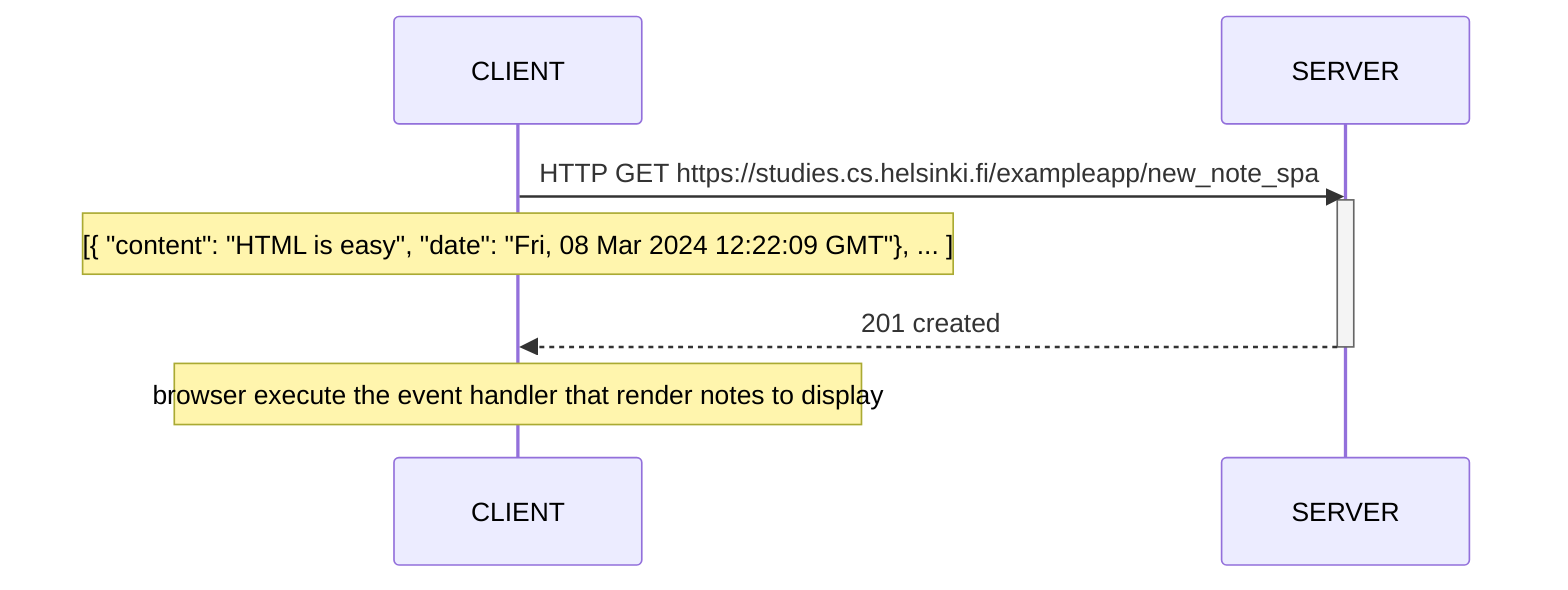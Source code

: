 sequenceDiagram
    participant CLIENT
    participant SERVER
CLIENT->>SERVER : HTTP GET https://studies.cs.helsinki.fi/exampleapp/new_note_spa
activate SERVER
Note over CLIENT : [{ "content": "HTML is easy", "date": "Fri, 08 Mar 2024 12:22:09 GMT"}, ... ]
SERVER-->>CLIENT : 201 created
deactivate SERVER

Note over CLIENT : browser execute the event handler that render notes to display